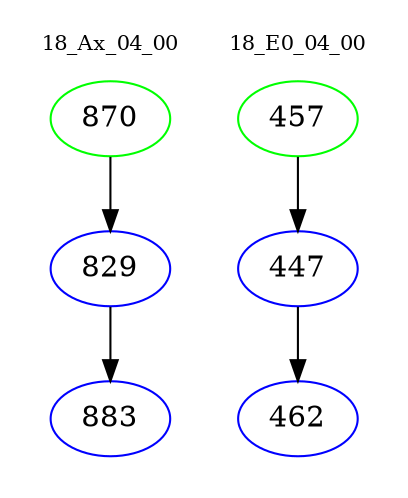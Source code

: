 digraph{
subgraph cluster_0 {
color = white
label = "18_Ax_04_00";
fontsize=10;
T0_870 [label="870", color="green"]
T0_870 -> T0_829 [color="black"]
T0_829 [label="829", color="blue"]
T0_829 -> T0_883 [color="black"]
T0_883 [label="883", color="blue"]
}
subgraph cluster_1 {
color = white
label = "18_E0_04_00";
fontsize=10;
T1_457 [label="457", color="green"]
T1_457 -> T1_447 [color="black"]
T1_447 [label="447", color="blue"]
T1_447 -> T1_462 [color="black"]
T1_462 [label="462", color="blue"]
}
}
